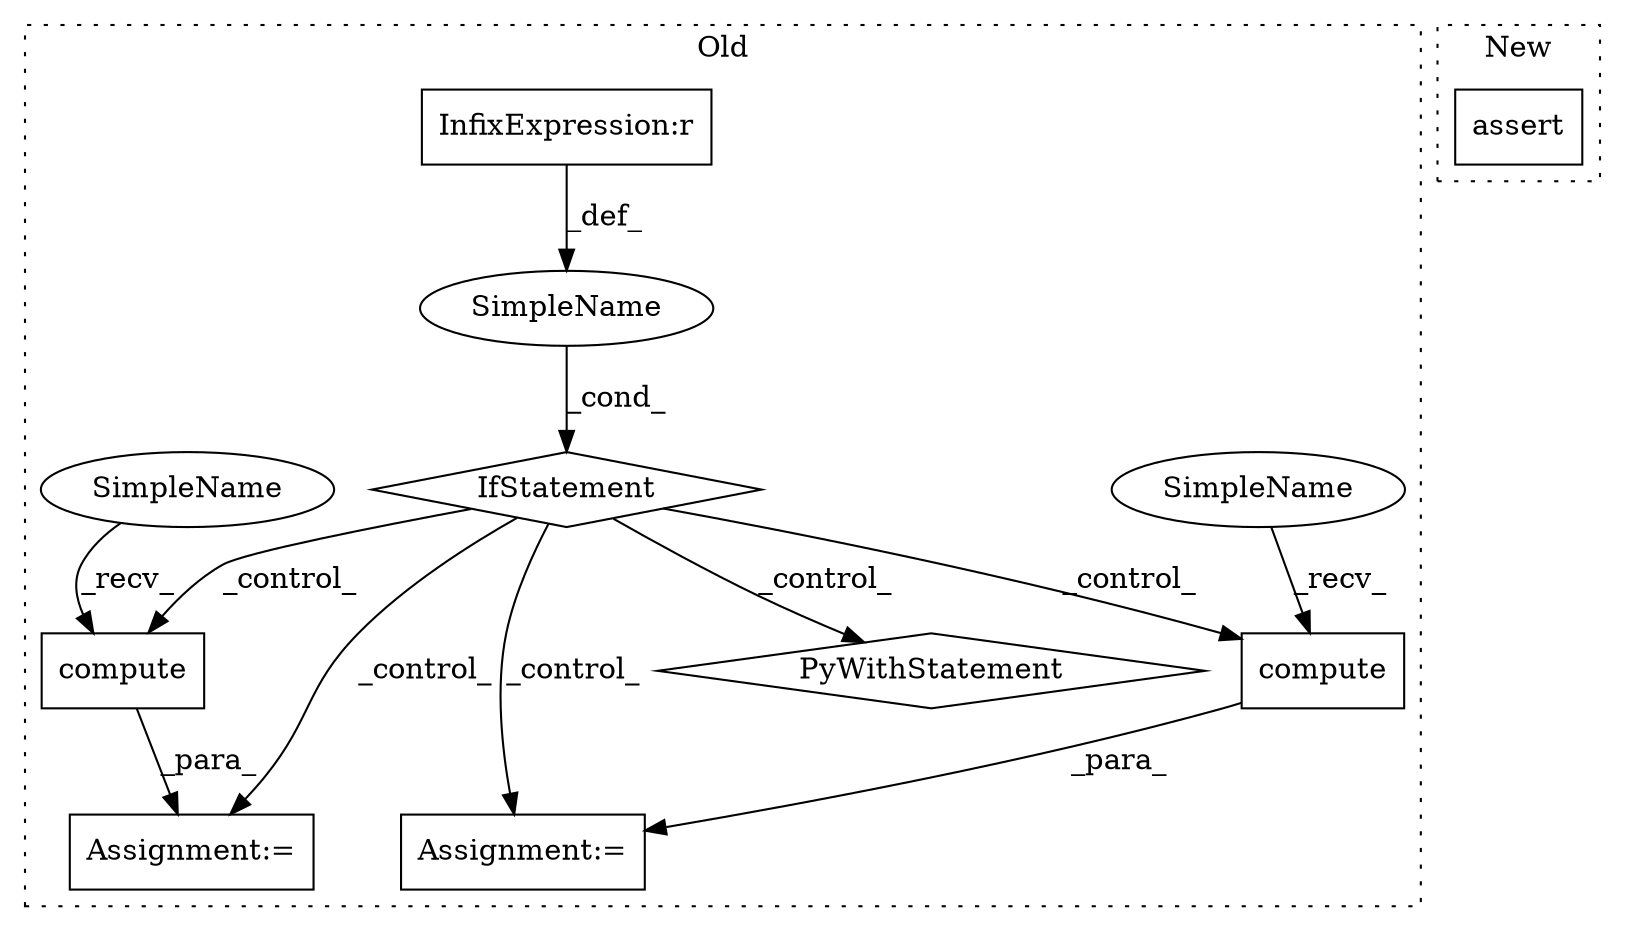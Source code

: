 digraph G {
subgraph cluster0 {
1 [label="compute" a="32" s="11500,11538" l="8,1" shape="box"];
3 [label="SimpleName" a="42" s="" l="" shape="ellipse"];
4 [label="compute" a="32" s="11551,11589" l="8,1" shape="box"];
5 [label="PyWithStatement" a="104" s="11370,11438" l="10,2" shape="diamond"];
6 [label="InfixExpression:r" a="27" s="11344" l="4" shape="box"];
7 [label="IfStatement" a="25" s="11300,11360" l="4,2" shape="diamond"];
8 [label="Assignment:=" a="7" s="11548" l="1" shape="box"];
9 [label="Assignment:=" a="7" s="11497" l="1" shape="box"];
10 [label="SimpleName" a="42" s="11549" l="1" shape="ellipse"];
11 [label="SimpleName" a="42" s="11498" l="1" shape="ellipse"];
label = "Old";
style="dotted";
}
subgraph cluster1 {
2 [label="assert" a="6" s="13131" l="7" shape="box"];
label = "New";
style="dotted";
}
1 -> 9 [label="_para_"];
3 -> 7 [label="_cond_"];
4 -> 8 [label="_para_"];
6 -> 3 [label="_def_"];
7 -> 8 [label="_control_"];
7 -> 5 [label="_control_"];
7 -> 1 [label="_control_"];
7 -> 4 [label="_control_"];
7 -> 9 [label="_control_"];
10 -> 4 [label="_recv_"];
11 -> 1 [label="_recv_"];
}